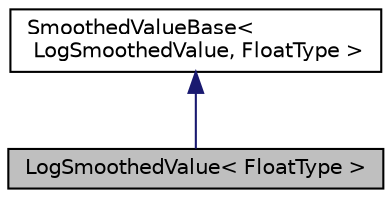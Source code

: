 digraph "LogSmoothedValue&lt; FloatType &gt;"
{
  bgcolor="transparent";
  edge [fontname="Helvetica",fontsize="10",labelfontname="Helvetica",labelfontsize="10"];
  node [fontname="Helvetica",fontsize="10",shape=record];
  Node0 [label="LogSmoothedValue\< FloatType \>",height=0.2,width=0.4,color="black", fillcolor="grey75", style="filled", fontcolor="black"];
  Node1 -> Node0 [dir="back",color="midnightblue",fontsize="10",style="solid",fontname="Helvetica"];
  Node1 [label="SmoothedValueBase\<\l LogSmoothedValue, FloatType \>",height=0.2,width=0.4,color="black",URL="$classSmoothedValueBase.html"];
}

